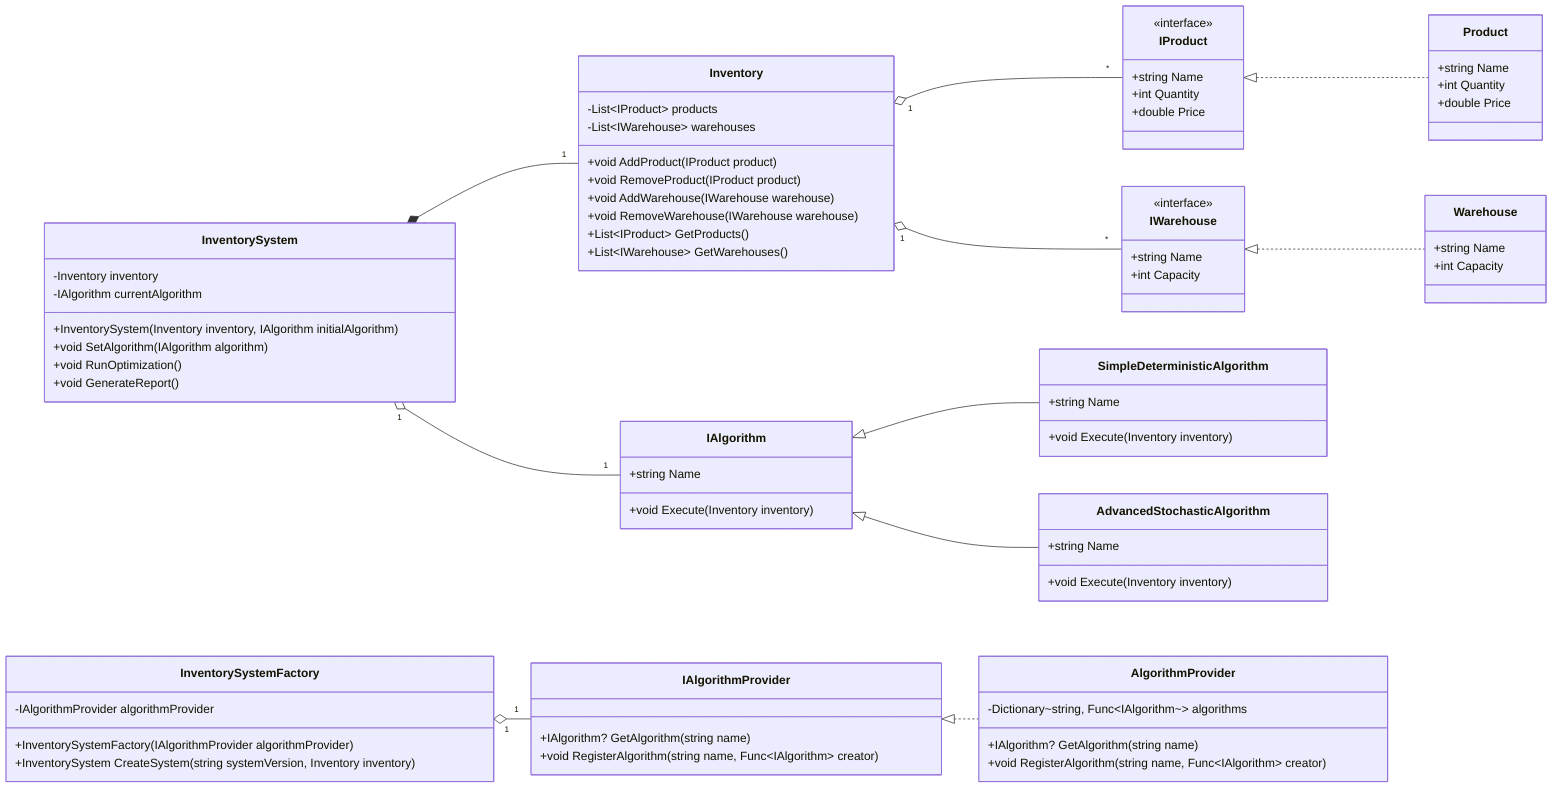 classDiagram
direction LR

    class IAlgorithm {
        +string Name
        +void Execute(Inventory inventory)
    }

    class IProduct {
        <<interface>>
        +string Name
        +int Quantity
        +double Price
    }

    class IWarehouse {
        <<interface>>
        +string Name
        +int Capacity
    }

    class Inventory {
        -List~IProduct~ products
        -List~IWarehouse~ warehouses
        +void AddProduct(IProduct product)
        +void RemoveProduct(IProduct product)
        +void AddWarehouse(IWarehouse warehouse)
        +void RemoveWarehouse(IWarehouse warehouse)
        +List~IProduct~ GetProducts()
        +List~IWarehouse~ GetWarehouses()
    }

    class Product {
        +string Name
        +int Quantity
        +double Price
    }

    class Warehouse {
        +string Name
        +int Capacity
    }

    class IAlgorithmProvider {
        +IAlgorithm? GetAlgorithm(string name)
        +void RegisterAlgorithm(string name, Func~IAlgorithm~ creator)
    }

    class AlgorithmProvider {
        -Dictionary~string, Func~IAlgorithm~~ algorithms
        +IAlgorithm? GetAlgorithm(string name)
        +void RegisterAlgorithm(string name, Func~IAlgorithm~ creator)
    }

    class InventorySystem {
        -Inventory inventory
        -IAlgorithm currentAlgorithm
        +InventorySystem(Inventory inventory, IAlgorithm initialAlgorithm)
        +void SetAlgorithm(IAlgorithm algorithm)
        +void RunOptimization()
        +void GenerateReport()
    }

    class SimpleDeterministicAlgorithm {
        +string Name
        +void Execute(Inventory inventory)
    }

    class AdvancedStochasticAlgorithm {
        +string Name
        +void Execute(Inventory inventory)
    }

    class InventorySystemFactory {
        -IAlgorithmProvider algorithmProvider
        +InventorySystemFactory(IAlgorithmProvider algorithmProvider)
        +InventorySystem CreateSystem(string systemVersion, Inventory inventory)
    }

    %% Relaciones
    IAlgorithm <|-- SimpleDeterministicAlgorithm
    IAlgorithm <|-- AdvancedStochasticAlgorithm

    IAlgorithmProvider <|.. AlgorithmProvider

    %% Implementación de interfaces (DIP)
    IProduct <|.. Product
    IWarehouse <|.. Warehouse

    InventorySystem "1" *-- "1" Inventory
    InventorySystem "1" o-- "1" IAlgorithm

    %% Inventory ahora depende de las interfaces, no de las clases concretas
    Inventory "1" o-- "*" IProduct
    Inventory "1" o-- "*" IWarehouse

    InventorySystemFactory "1" o-- "1" IAlgorithmProvider